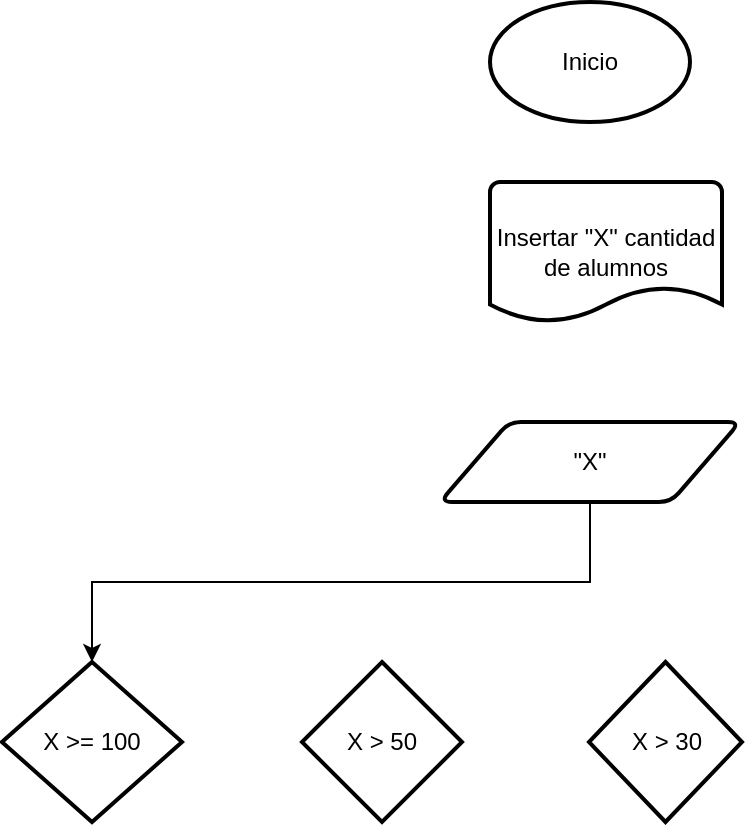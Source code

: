<mxfile version="26.0.15">
  <diagram name="Página-1" id="6hATnXFogbxB_l2UfcN0">
    <mxGraphModel dx="1426" dy="781" grid="1" gridSize="10" guides="1" tooltips="1" connect="1" arrows="1" fold="1" page="1" pageScale="1" pageWidth="827" pageHeight="1169" math="0" shadow="0">
      <root>
        <mxCell id="0" />
        <mxCell id="1" parent="0" />
        <mxCell id="vY56f5D4LUq1K3Phyb_F-1" value="Inicio" style="strokeWidth=2;html=1;shape=mxgraph.flowchart.start_1;whiteSpace=wrap;" vertex="1" parent="1">
          <mxGeometry x="364" y="30" width="100" height="60" as="geometry" />
        </mxCell>
        <mxCell id="vY56f5D4LUq1K3Phyb_F-2" value="&quot;X&quot;" style="shape=parallelogram;html=1;strokeWidth=2;perimeter=parallelogramPerimeter;whiteSpace=wrap;rounded=1;arcSize=12;size=0.23;" vertex="1" parent="1">
          <mxGeometry x="339" y="240" width="150" height="40" as="geometry" />
        </mxCell>
        <mxCell id="vY56f5D4LUq1K3Phyb_F-3" value="Insertar &quot;X&quot; cantidad de alumnos" style="strokeWidth=2;html=1;shape=mxgraph.flowchart.document2;whiteSpace=wrap;size=0.25;" vertex="1" parent="1">
          <mxGeometry x="364" y="120" width="116" height="70" as="geometry" />
        </mxCell>
        <mxCell id="vY56f5D4LUq1K3Phyb_F-4" value="X &amp;gt; 30" style="strokeWidth=2;html=1;shape=mxgraph.flowchart.decision;whiteSpace=wrap;" vertex="1" parent="1">
          <mxGeometry x="413.5" y="360" width="76.5" height="80" as="geometry" />
        </mxCell>
        <mxCell id="vY56f5D4LUq1K3Phyb_F-5" value="X &amp;gt; 50" style="strokeWidth=2;html=1;shape=mxgraph.flowchart.decision;whiteSpace=wrap;" vertex="1" parent="1">
          <mxGeometry x="270" y="360" width="80" height="80" as="geometry" />
        </mxCell>
        <mxCell id="vY56f5D4LUq1K3Phyb_F-6" value="X &amp;gt;= 100" style="strokeWidth=2;html=1;shape=mxgraph.flowchart.decision;whiteSpace=wrap;" vertex="1" parent="1">
          <mxGeometry x="120" y="360" width="90" height="80" as="geometry" />
        </mxCell>
        <mxCell id="vY56f5D4LUq1K3Phyb_F-7" style="rounded=0;orthogonalLoop=1;jettySize=auto;html=1;entryX=0.5;entryY=0;entryDx=0;entryDy=0;entryPerimeter=0;edgeStyle=orthogonalEdgeStyle;" edge="1" parent="1" source="vY56f5D4LUq1K3Phyb_F-2" target="vY56f5D4LUq1K3Phyb_F-6">
          <mxGeometry relative="1" as="geometry">
            <Array as="points">
              <mxPoint x="414" y="320" />
              <mxPoint x="165" y="320" />
            </Array>
          </mxGeometry>
        </mxCell>
      </root>
    </mxGraphModel>
  </diagram>
</mxfile>
